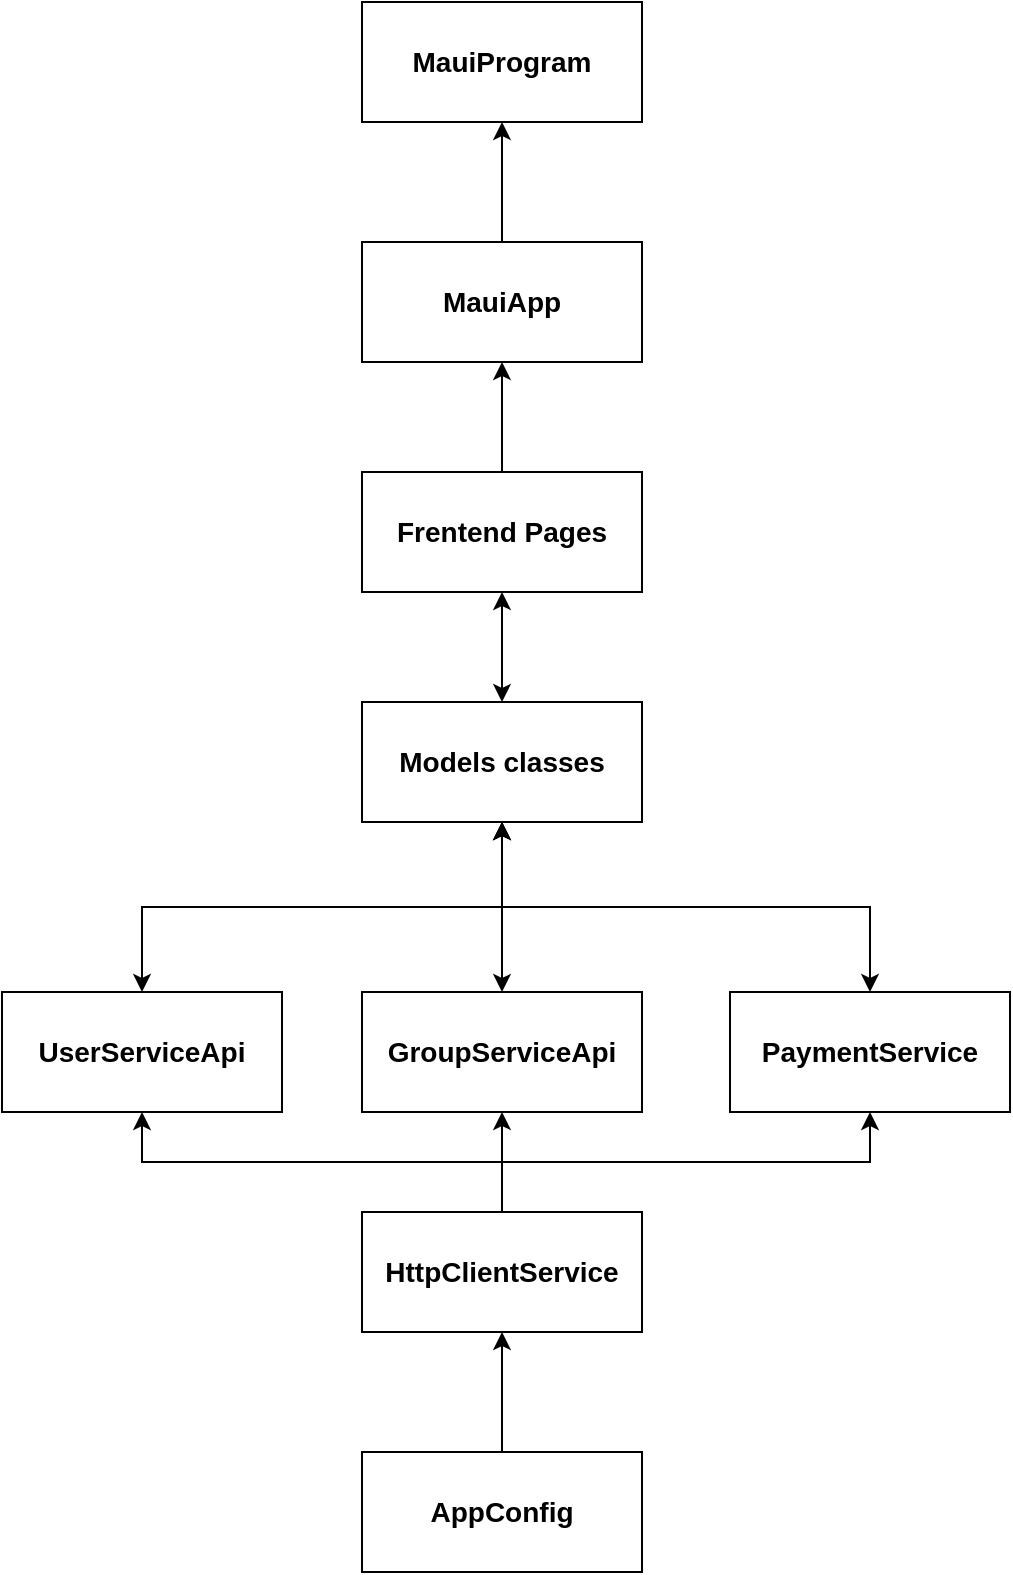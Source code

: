 <mxfile version="18.0.1" type="device"><diagram id="yKaXsd5mCQuFuJImLp-0" name="Page-1"><mxGraphModel dx="2946" dy="1739" grid="1" gridSize="10" guides="1" tooltips="1" connect="1" arrows="1" fold="1" page="1" pageScale="1" pageWidth="827" pageHeight="1169" math="0" shadow="0"><root><mxCell id="0"/><mxCell id="1" parent="0"/><mxCell id="lEHrMO7VOH57SdUFecCH-52" value="&lt;b&gt;MauiProgram&lt;/b&gt;" style="rounded=0;whiteSpace=wrap;html=1;fontSize=14;" vertex="1" parent="1"><mxGeometry x="310" y="192" width="140" height="60" as="geometry"/></mxCell><mxCell id="lEHrMO7VOH57SdUFecCH-74" style="edgeStyle=orthogonalEdgeStyle;rounded=0;orthogonalLoop=1;jettySize=auto;html=1;exitX=0.5;exitY=0;exitDx=0;exitDy=0;startArrow=none;startFill=0;" edge="1" parent="1" source="lEHrMO7VOH57SdUFecCH-53" target="lEHrMO7VOH57SdUFecCH-58"><mxGeometry relative="1" as="geometry"/></mxCell><mxCell id="lEHrMO7VOH57SdUFecCH-75" style="edgeStyle=orthogonalEdgeStyle;rounded=0;orthogonalLoop=1;jettySize=auto;html=1;exitX=0.5;exitY=0;exitDx=0;exitDy=0;entryX=0.5;entryY=1;entryDx=0;entryDy=0;startArrow=none;startFill=0;" edge="1" parent="1" source="lEHrMO7VOH57SdUFecCH-53" target="lEHrMO7VOH57SdUFecCH-59"><mxGeometry relative="1" as="geometry"/></mxCell><mxCell id="lEHrMO7VOH57SdUFecCH-76" style="edgeStyle=orthogonalEdgeStyle;rounded=0;orthogonalLoop=1;jettySize=auto;html=1;exitX=0.5;exitY=0;exitDx=0;exitDy=0;entryX=0.5;entryY=1;entryDx=0;entryDy=0;startArrow=none;startFill=0;" edge="1" parent="1" source="lEHrMO7VOH57SdUFecCH-53" target="lEHrMO7VOH57SdUFecCH-57"><mxGeometry relative="1" as="geometry"/></mxCell><mxCell id="lEHrMO7VOH57SdUFecCH-53" value="&lt;b&gt;HttpClientService&lt;/b&gt;" style="rounded=0;whiteSpace=wrap;html=1;fontSize=14;" vertex="1" parent="1"><mxGeometry x="310" y="797" width="140" height="60" as="geometry"/></mxCell><mxCell id="lEHrMO7VOH57SdUFecCH-67" style="edgeStyle=orthogonalEdgeStyle;rounded=0;orthogonalLoop=1;jettySize=auto;html=1;exitX=0.5;exitY=1;exitDx=0;exitDy=0;entryX=0.5;entryY=0;entryDx=0;entryDy=0;startArrow=classic;startFill=1;" edge="1" parent="1" source="lEHrMO7VOH57SdUFecCH-54" target="lEHrMO7VOH57SdUFecCH-59"><mxGeometry relative="1" as="geometry"/></mxCell><mxCell id="lEHrMO7VOH57SdUFecCH-68" style="edgeStyle=orthogonalEdgeStyle;rounded=0;orthogonalLoop=1;jettySize=auto;html=1;exitX=0.5;exitY=1;exitDx=0;exitDy=0;startArrow=classic;startFill=1;" edge="1" parent="1" source="lEHrMO7VOH57SdUFecCH-54" target="lEHrMO7VOH57SdUFecCH-58"><mxGeometry relative="1" as="geometry"/></mxCell><mxCell id="lEHrMO7VOH57SdUFecCH-69" style="edgeStyle=orthogonalEdgeStyle;rounded=0;orthogonalLoop=1;jettySize=auto;html=1;exitX=0.5;exitY=1;exitDx=0;exitDy=0;entryX=0.5;entryY=0;entryDx=0;entryDy=0;startArrow=classic;startFill=1;" edge="1" parent="1" source="lEHrMO7VOH57SdUFecCH-54" target="lEHrMO7VOH57SdUFecCH-57"><mxGeometry relative="1" as="geometry"/></mxCell><mxCell id="lEHrMO7VOH57SdUFecCH-54" value="&lt;b&gt;Models classes&lt;/b&gt;" style="rounded=0;whiteSpace=wrap;html=1;fontSize=14;" vertex="1" parent="1"><mxGeometry x="310" y="542" width="140" height="60" as="geometry"/></mxCell><mxCell id="lEHrMO7VOH57SdUFecCH-66" style="edgeStyle=orthogonalEdgeStyle;rounded=0;orthogonalLoop=1;jettySize=auto;html=1;exitX=0.5;exitY=1;exitDx=0;exitDy=0;startArrow=classic;startFill=1;" edge="1" parent="1" source="lEHrMO7VOH57SdUFecCH-56" target="lEHrMO7VOH57SdUFecCH-54"><mxGeometry relative="1" as="geometry"/></mxCell><mxCell id="lEHrMO7VOH57SdUFecCH-73" style="edgeStyle=orthogonalEdgeStyle;rounded=0;orthogonalLoop=1;jettySize=auto;html=1;exitX=0.5;exitY=0;exitDx=0;exitDy=0;entryX=0.5;entryY=1;entryDx=0;entryDy=0;startArrow=none;startFill=0;" edge="1" parent="1" source="lEHrMO7VOH57SdUFecCH-56" target="lEHrMO7VOH57SdUFecCH-61"><mxGeometry relative="1" as="geometry"/></mxCell><mxCell id="lEHrMO7VOH57SdUFecCH-56" value="&lt;b&gt;Frentend Pages&lt;/b&gt;" style="rounded=0;whiteSpace=wrap;html=1;fontSize=14;" vertex="1" parent="1"><mxGeometry x="310" y="427" width="140" height="60" as="geometry"/></mxCell><mxCell id="lEHrMO7VOH57SdUFecCH-57" value="&lt;b&gt;PaymentService&lt;/b&gt;" style="rounded=0;whiteSpace=wrap;html=1;fontSize=14;" vertex="1" parent="1"><mxGeometry x="494" y="687" width="140" height="60" as="geometry"/></mxCell><mxCell id="lEHrMO7VOH57SdUFecCH-58" value="&lt;b&gt;GroupServiceApi&lt;/b&gt;" style="rounded=0;whiteSpace=wrap;html=1;fontSize=14;" vertex="1" parent="1"><mxGeometry x="310" y="687" width="140" height="60" as="geometry"/></mxCell><mxCell id="lEHrMO7VOH57SdUFecCH-59" value="&lt;b&gt;UserServiceApi&lt;/b&gt;" style="rounded=0;whiteSpace=wrap;html=1;fontSize=14;" vertex="1" parent="1"><mxGeometry x="130" y="687" width="140" height="60" as="geometry"/></mxCell><mxCell id="lEHrMO7VOH57SdUFecCH-64" style="edgeStyle=orthogonalEdgeStyle;rounded=0;orthogonalLoop=1;jettySize=auto;html=1;entryX=0.5;entryY=1;entryDx=0;entryDy=0;startArrow=none;startFill=0;" edge="1" parent="1" source="lEHrMO7VOH57SdUFecCH-60" target="lEHrMO7VOH57SdUFecCH-53"><mxGeometry relative="1" as="geometry"/></mxCell><mxCell id="lEHrMO7VOH57SdUFecCH-60" value="&lt;b&gt;AppConfig&lt;/b&gt;" style="rounded=0;whiteSpace=wrap;html=1;fontSize=14;" vertex="1" parent="1"><mxGeometry x="310" y="917" width="140" height="60" as="geometry"/></mxCell><mxCell id="lEHrMO7VOH57SdUFecCH-63" style="edgeStyle=orthogonalEdgeStyle;rounded=0;orthogonalLoop=1;jettySize=auto;html=1;exitX=0.5;exitY=0;exitDx=0;exitDy=0;entryX=0.5;entryY=1;entryDx=0;entryDy=0;startArrow=none;startFill=0;" edge="1" parent="1" source="lEHrMO7VOH57SdUFecCH-61" target="lEHrMO7VOH57SdUFecCH-52"><mxGeometry relative="1" as="geometry"/></mxCell><mxCell id="lEHrMO7VOH57SdUFecCH-61" value="&lt;b&gt;MauiApp&lt;/b&gt;" style="rounded=0;whiteSpace=wrap;html=1;fontSize=14;" vertex="1" parent="1"><mxGeometry x="310" y="312" width="140" height="60" as="geometry"/></mxCell></root></mxGraphModel></diagram></mxfile>